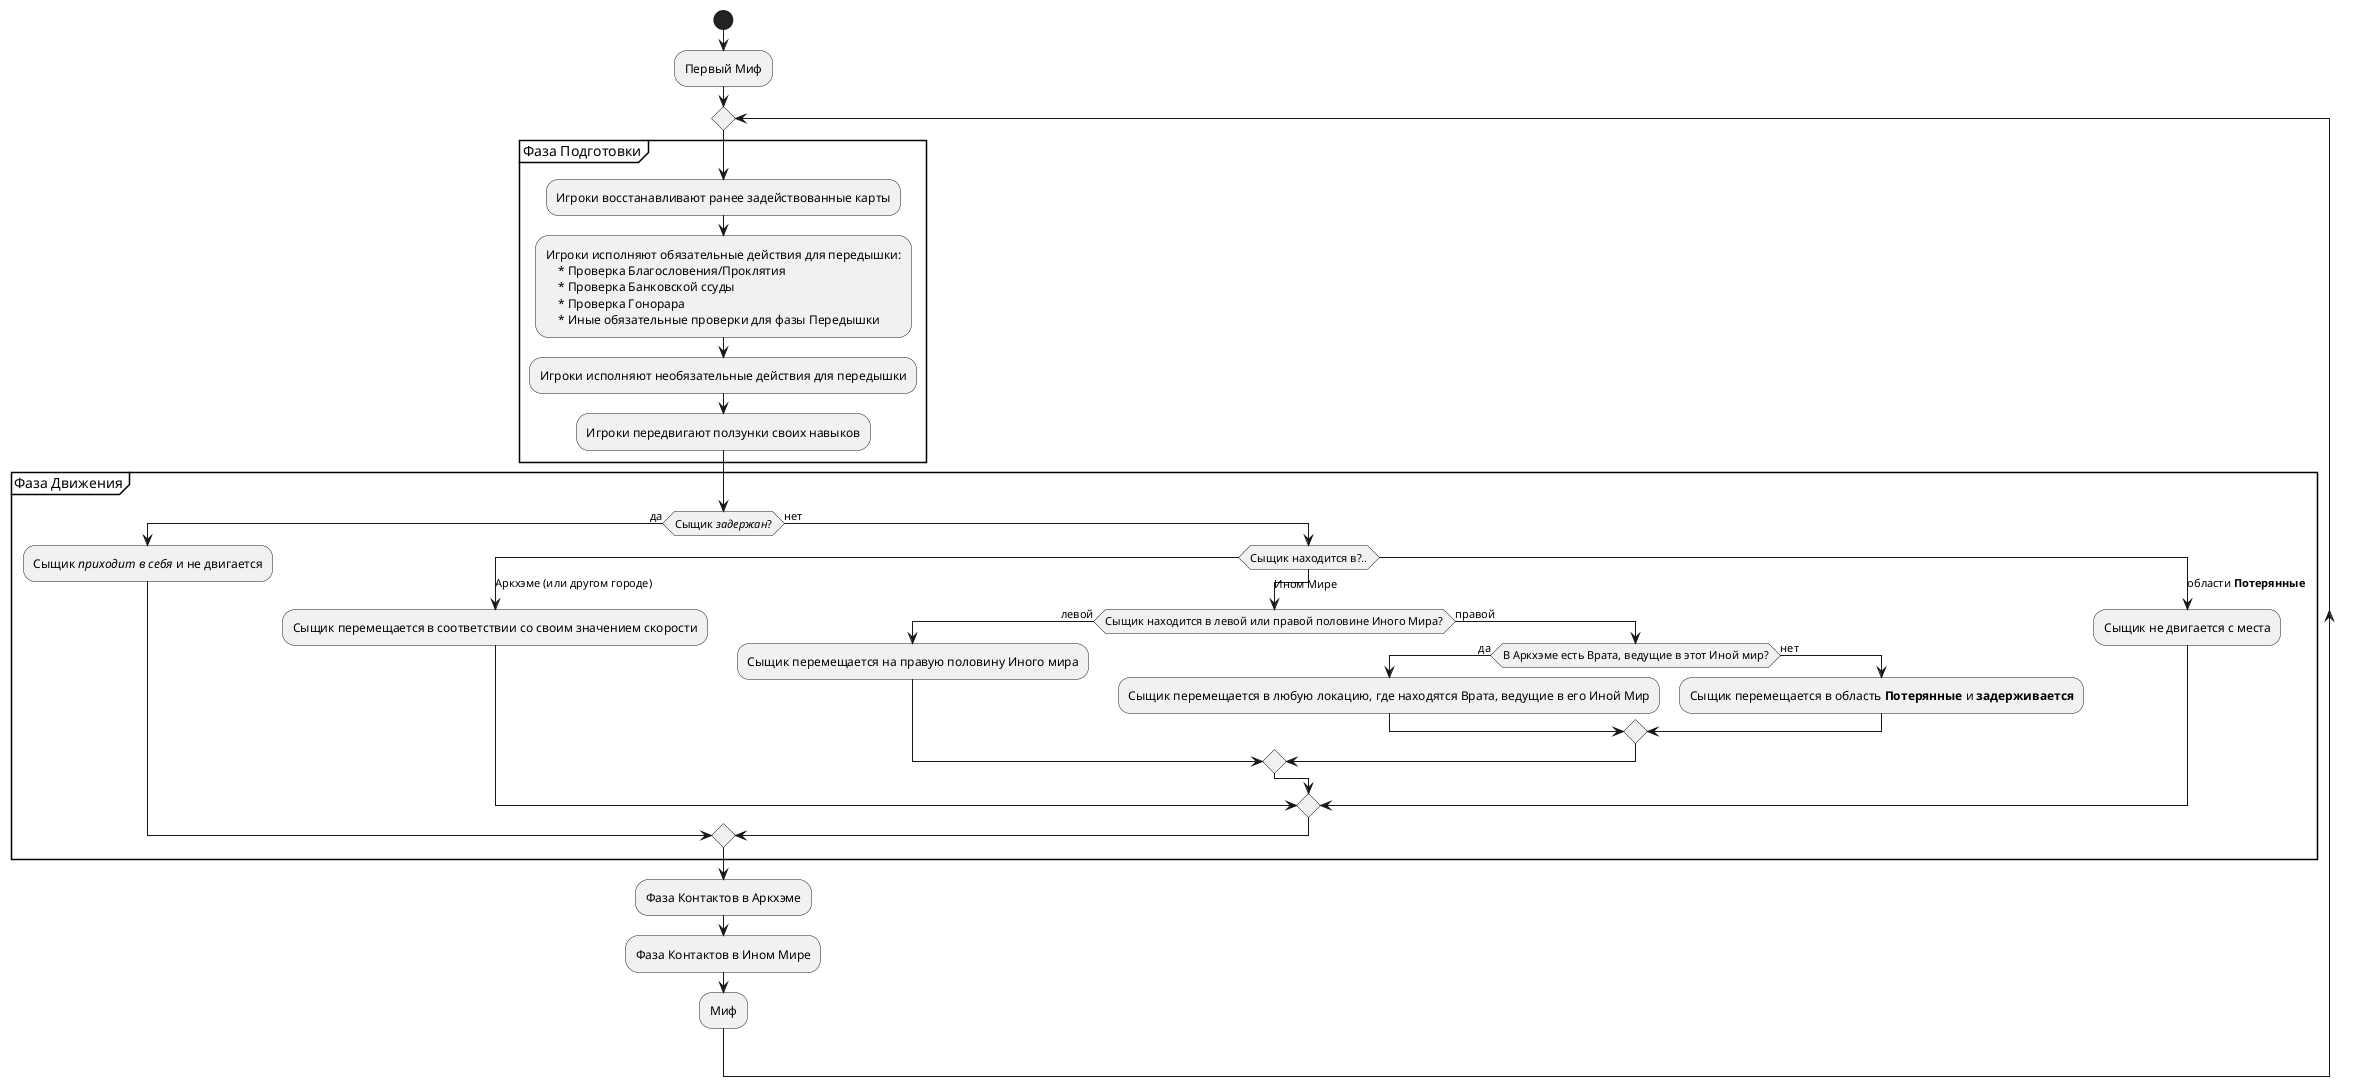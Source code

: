 @startuml Ход игры
<style>
element {
    FontName Arial
}
</style>
start
:Первый Миф;
repeat
    group Фаза Подготовки
        :Игроки восстанавливают ранее задействованные карты;
        :Игроки исполняют обязательные действия для передышки:
            * Проверка Благословения/Проклятия
            * Проверка Банковской ссуды
            * Проверка Гонорара
            * Иные обязательные проверки для фазы Передышки;
        :Игроки исполняют необязательные действия для передышки;
        :Игроки передвигают ползунки своих навыков;
    end group
    group Фаза Движения
        if(Сыщик //задержан//?) then (да)
            :Сыщик //приходит в себя// и не двигается;
        else (нет)
            switch(Сыщик находится в?..)
                case(Аркхэме (или другом городе))
                    :Сыщик перемещается в соответствии со своим значением скорости;
                case(Ином Мире)
                    if(Сыщик находится в левой или правой половине Иного Мира?) then (левой)
                        :Сыщик перемещается на правую половину Иного мира;
                    else (правой)
                        if(В Аркхэме есть Врата, ведущие в этот Иной мир?) then (да)
                            :Сыщик перемещается в любую локацию, где находятся Врата, ведущие в его Иной Мир;
                        else (нет)
                            :Сыщик перемещается в область **Потерянные** и **задерживается**;
                        endif
                    endif
                case(области **Потерянные**)
                    :Сыщик не двигается с места;
            endswitch
        endif

    end group
    :Фаза Контактов в Аркхэме;
    :Фаза Контактов в Ином Мире;
    :Миф;

@enduml